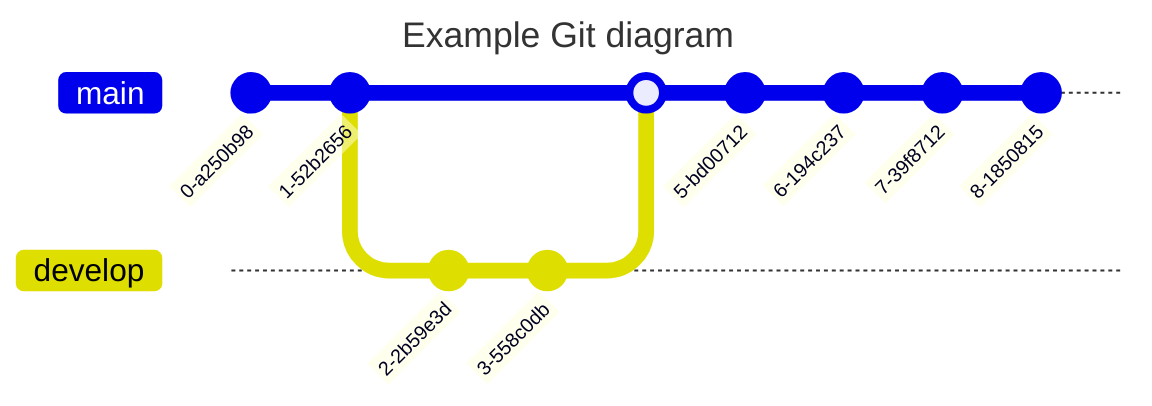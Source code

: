 ---
title: Example Git diagram
---
gitGraph
   commit
   commit
   branch develop
   checkout develop
   commit
   commit
   checkout main
   merge develop
   commit
   commit
   commit
   commit